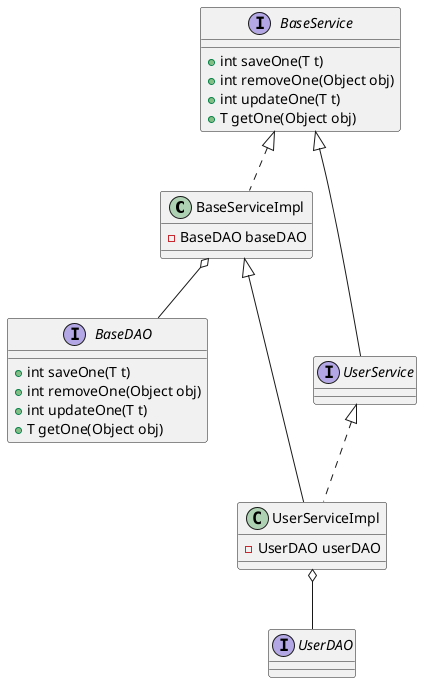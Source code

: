 @startuml

class BaseServiceImpl
interface BaseService
interface BaseDAO

BaseService <|.. BaseServiceImpl
class BaseServiceImpl{
    -BaseDAO baseDAO
}


interface BaseService {
+int saveOne(T t)
+int removeOne(Object obj)
+int updateOne(T t)
+T getOne(Object obj)
}
interface BaseDAO {
+int saveOne(T t)
+int removeOne(Object obj)
+int updateOne(T t)
+T getOne(Object obj)
}

class UserServiceImpl
interface UserService
interface UserDAO

UserService <|.. UserServiceImpl
BaseServiceImpl <|-- UserServiceImpl
BaseService <|--- UserService
BaseServiceImpl o-- BaseDAO
UserServiceImpl o-- UserDAO
class UserServiceImpl{
    -UserDAO userDAO
}
@enduml